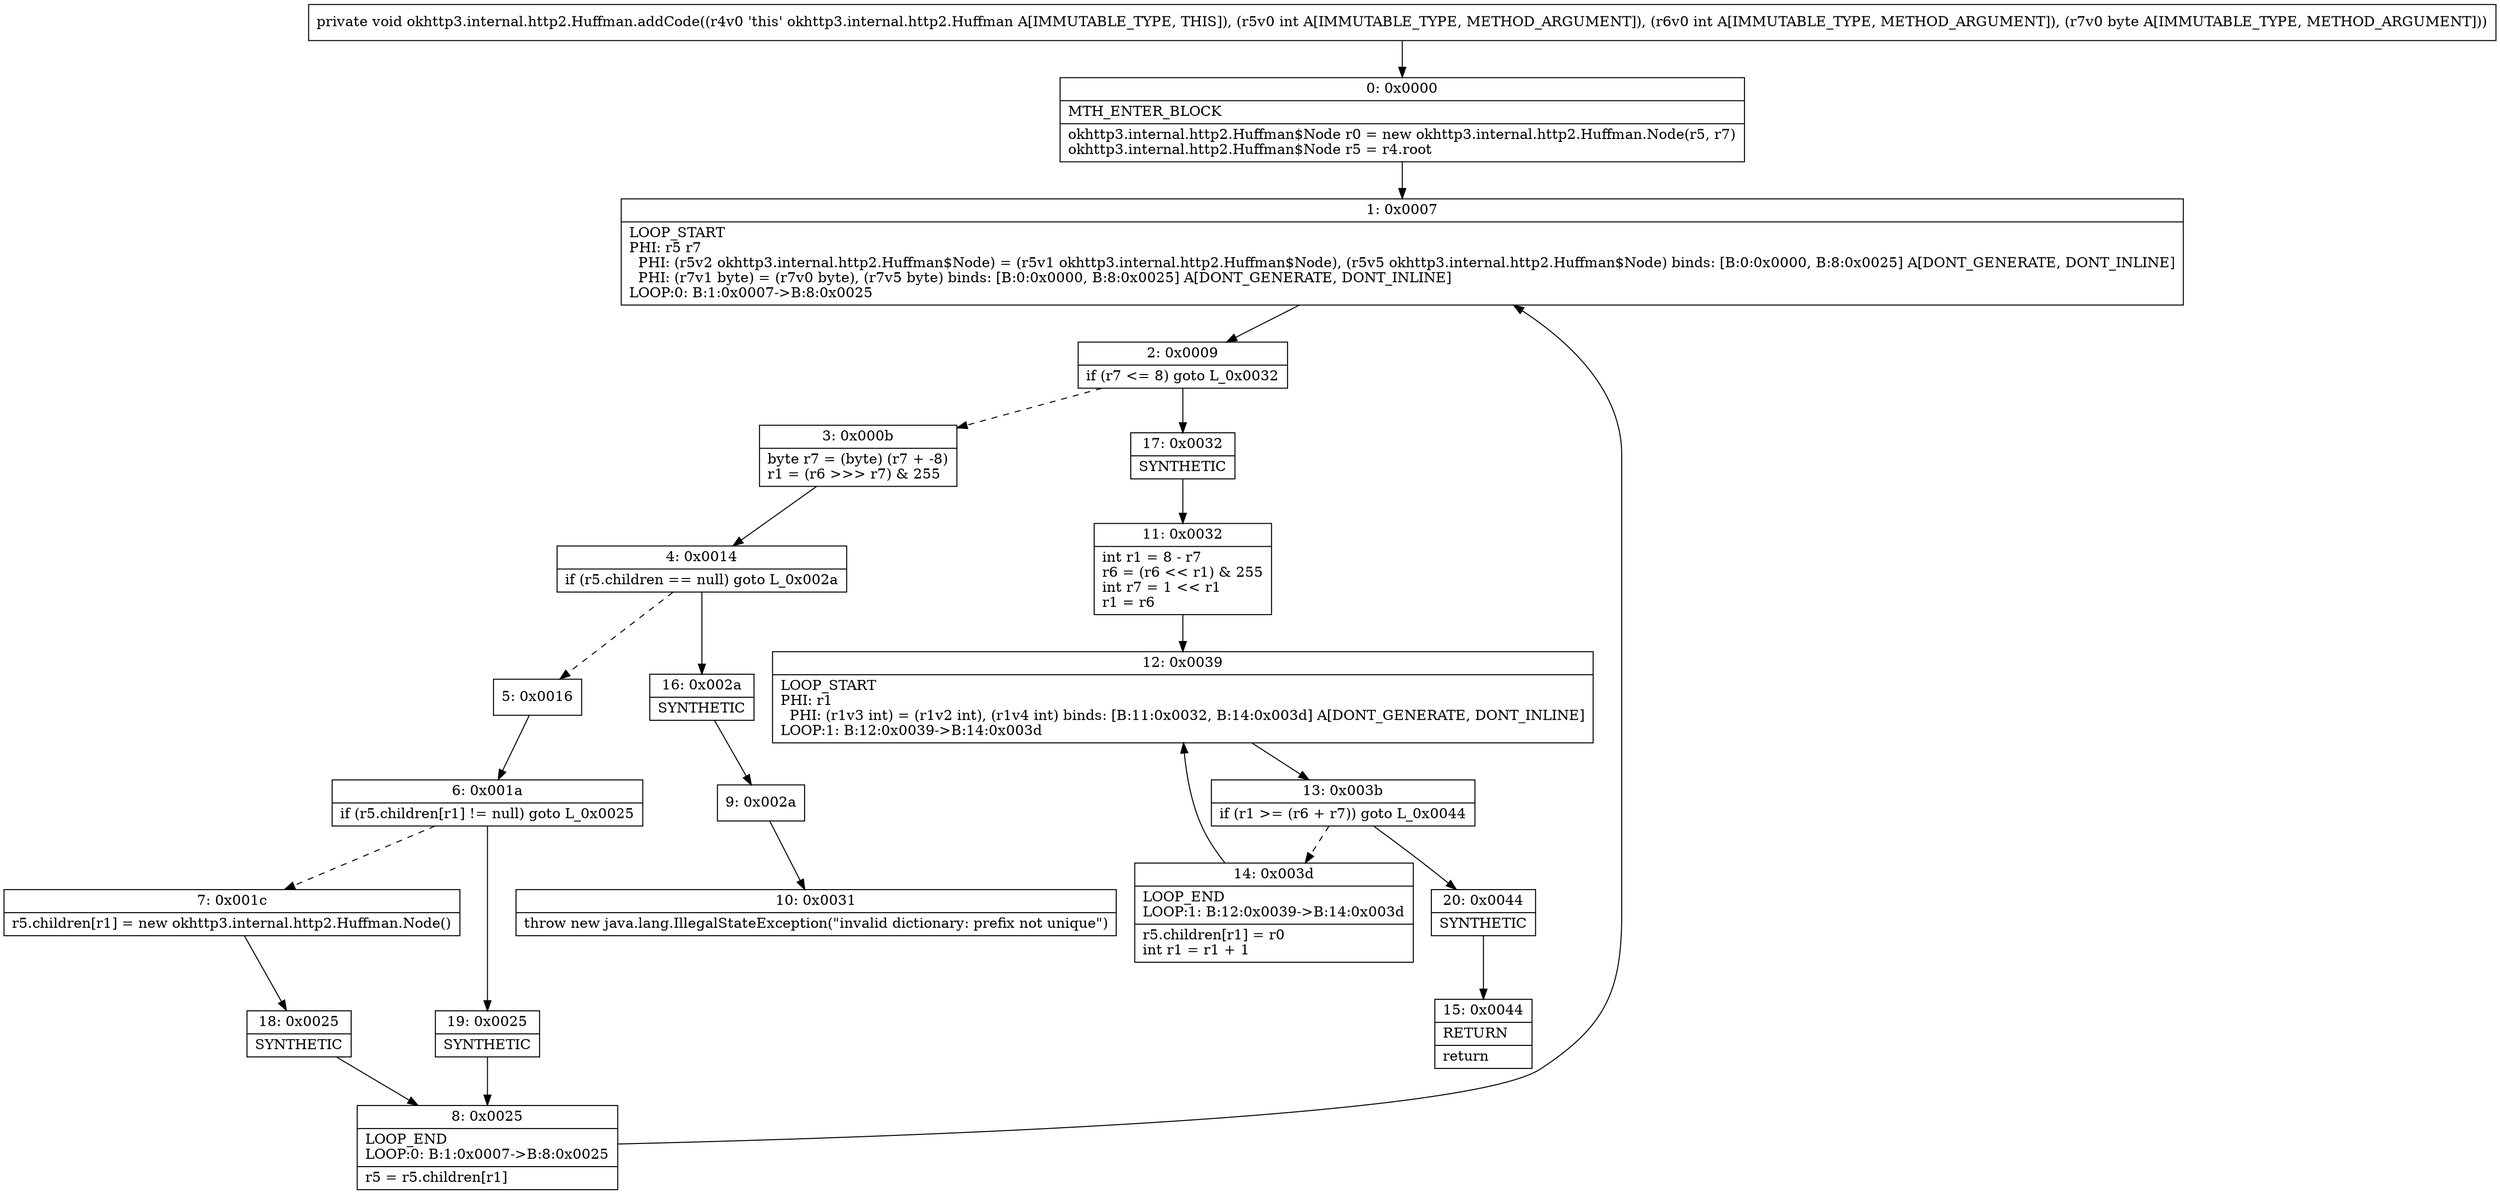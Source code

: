 digraph "CFG forokhttp3.internal.http2.Huffman.addCode(IIB)V" {
Node_0 [shape=record,label="{0\:\ 0x0000|MTH_ENTER_BLOCK\l|okhttp3.internal.http2.Huffman$Node r0 = new okhttp3.internal.http2.Huffman.Node(r5, r7)\lokhttp3.internal.http2.Huffman$Node r5 = r4.root\l}"];
Node_1 [shape=record,label="{1\:\ 0x0007|LOOP_START\lPHI: r5 r7 \l  PHI: (r5v2 okhttp3.internal.http2.Huffman$Node) = (r5v1 okhttp3.internal.http2.Huffman$Node), (r5v5 okhttp3.internal.http2.Huffman$Node) binds: [B:0:0x0000, B:8:0x0025] A[DONT_GENERATE, DONT_INLINE]\l  PHI: (r7v1 byte) = (r7v0 byte), (r7v5 byte) binds: [B:0:0x0000, B:8:0x0025] A[DONT_GENERATE, DONT_INLINE]\lLOOP:0: B:1:0x0007\-\>B:8:0x0025\l}"];
Node_2 [shape=record,label="{2\:\ 0x0009|if (r7 \<= 8) goto L_0x0032\l}"];
Node_3 [shape=record,label="{3\:\ 0x000b|byte r7 = (byte) (r7 + \-8)\lr1 = (r6 \>\>\> r7) & 255\l}"];
Node_4 [shape=record,label="{4\:\ 0x0014|if (r5.children == null) goto L_0x002a\l}"];
Node_5 [shape=record,label="{5\:\ 0x0016}"];
Node_6 [shape=record,label="{6\:\ 0x001a|if (r5.children[r1] != null) goto L_0x0025\l}"];
Node_7 [shape=record,label="{7\:\ 0x001c|r5.children[r1] = new okhttp3.internal.http2.Huffman.Node()\l}"];
Node_8 [shape=record,label="{8\:\ 0x0025|LOOP_END\lLOOP:0: B:1:0x0007\-\>B:8:0x0025\l|r5 = r5.children[r1]\l}"];
Node_9 [shape=record,label="{9\:\ 0x002a}"];
Node_10 [shape=record,label="{10\:\ 0x0031|throw new java.lang.IllegalStateException(\"invalid dictionary: prefix not unique\")\l}"];
Node_11 [shape=record,label="{11\:\ 0x0032|int r1 = 8 \- r7\lr6 = (r6 \<\< r1) & 255\lint r7 = 1 \<\< r1\lr1 = r6\l}"];
Node_12 [shape=record,label="{12\:\ 0x0039|LOOP_START\lPHI: r1 \l  PHI: (r1v3 int) = (r1v2 int), (r1v4 int) binds: [B:11:0x0032, B:14:0x003d] A[DONT_GENERATE, DONT_INLINE]\lLOOP:1: B:12:0x0039\-\>B:14:0x003d\l}"];
Node_13 [shape=record,label="{13\:\ 0x003b|if (r1 \>= (r6 + r7)) goto L_0x0044\l}"];
Node_14 [shape=record,label="{14\:\ 0x003d|LOOP_END\lLOOP:1: B:12:0x0039\-\>B:14:0x003d\l|r5.children[r1] = r0\lint r1 = r1 + 1\l}"];
Node_15 [shape=record,label="{15\:\ 0x0044|RETURN\l|return\l}"];
Node_16 [shape=record,label="{16\:\ 0x002a|SYNTHETIC\l}"];
Node_17 [shape=record,label="{17\:\ 0x0032|SYNTHETIC\l}"];
Node_18 [shape=record,label="{18\:\ 0x0025|SYNTHETIC\l}"];
Node_19 [shape=record,label="{19\:\ 0x0025|SYNTHETIC\l}"];
Node_20 [shape=record,label="{20\:\ 0x0044|SYNTHETIC\l}"];
MethodNode[shape=record,label="{private void okhttp3.internal.http2.Huffman.addCode((r4v0 'this' okhttp3.internal.http2.Huffman A[IMMUTABLE_TYPE, THIS]), (r5v0 int A[IMMUTABLE_TYPE, METHOD_ARGUMENT]), (r6v0 int A[IMMUTABLE_TYPE, METHOD_ARGUMENT]), (r7v0 byte A[IMMUTABLE_TYPE, METHOD_ARGUMENT])) }"];
MethodNode -> Node_0;
Node_0 -> Node_1;
Node_1 -> Node_2;
Node_2 -> Node_3[style=dashed];
Node_2 -> Node_17;
Node_3 -> Node_4;
Node_4 -> Node_5[style=dashed];
Node_4 -> Node_16;
Node_5 -> Node_6;
Node_6 -> Node_7[style=dashed];
Node_6 -> Node_19;
Node_7 -> Node_18;
Node_8 -> Node_1;
Node_9 -> Node_10;
Node_11 -> Node_12;
Node_12 -> Node_13;
Node_13 -> Node_14[style=dashed];
Node_13 -> Node_20;
Node_14 -> Node_12;
Node_16 -> Node_9;
Node_17 -> Node_11;
Node_18 -> Node_8;
Node_19 -> Node_8;
Node_20 -> Node_15;
}

